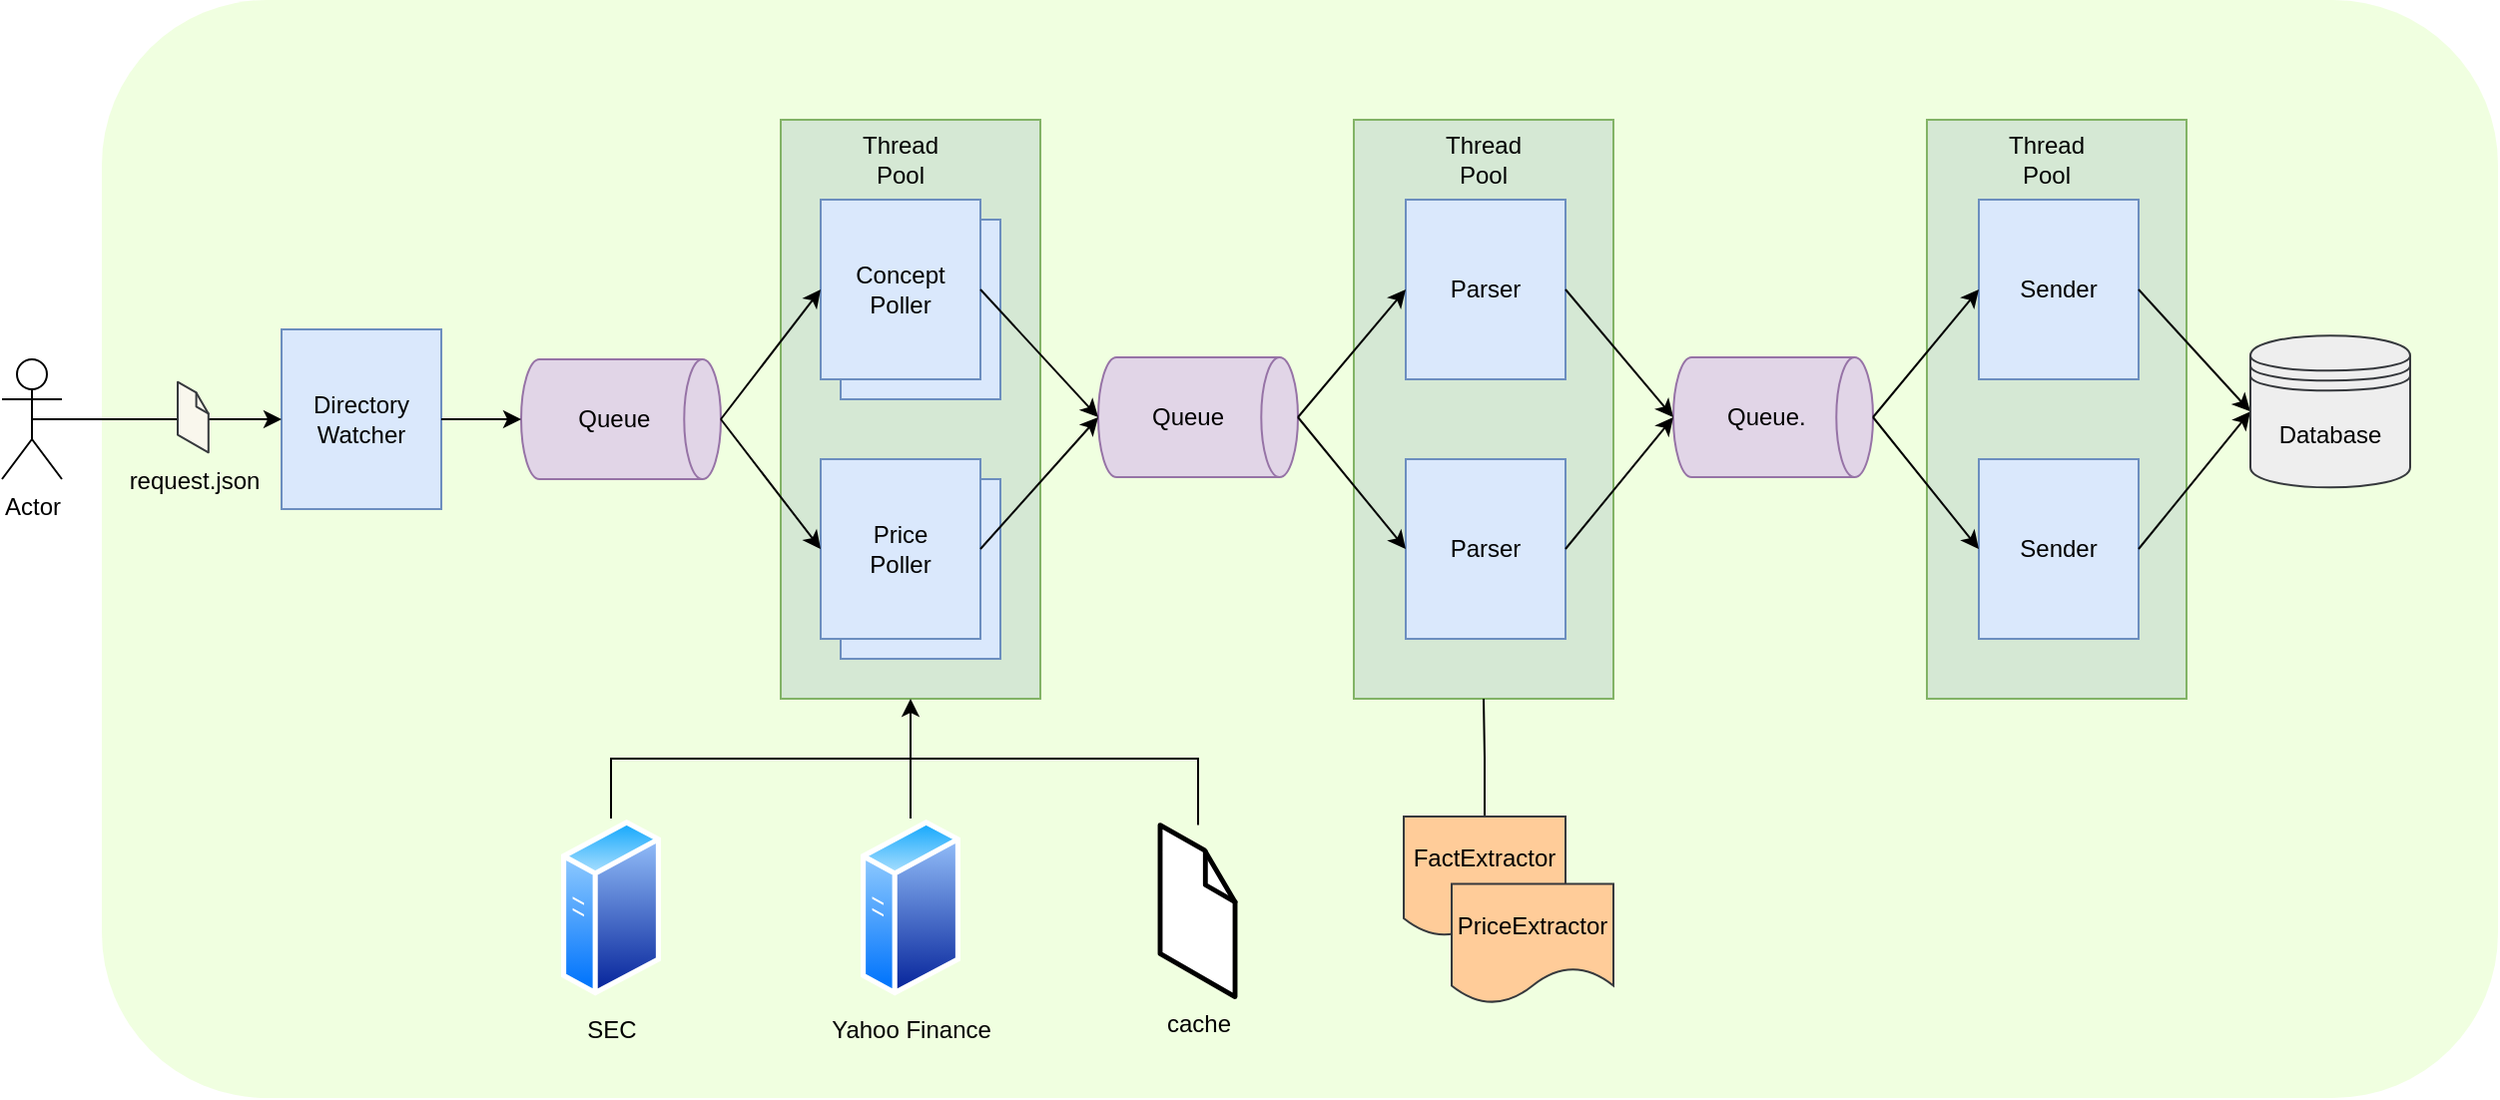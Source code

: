 <mxfile version="14.6.13" type="device"><diagram id="Uc7wO5jZ0mnAPqPivELf" name="Page-1"><mxGraphModel dx="2416" dy="704" grid="1" gridSize="10" guides="1" tooltips="1" connect="1" arrows="1" fold="1" page="1" pageScale="1" pageWidth="827" pageHeight="1169" math="0" shadow="0"><root><mxCell id="0"/><mxCell id="1" parent="0"/><mxCell id="kiufa7p6xv2dPa-8TVBL-117" value="" style="rounded=1;whiteSpace=wrap;html=1;strokeColor=none;fillColor=#B3FF66;opacity=20;" parent="1" vertex="1"><mxGeometry x="-100" y="60" width="1200" height="550" as="geometry"/></mxCell><mxCell id="kiufa7p6xv2dPa-8TVBL-39" value="" style="rounded=0;whiteSpace=wrap;html=1;fillColor=#d5e8d4;strokeColor=#82b366;" parent="1" vertex="1"><mxGeometry x="814" y="120" width="130" height="290" as="geometry"/></mxCell><mxCell id="kiufa7p6xv2dPa-8TVBL-35" value="" style="rounded=0;whiteSpace=wrap;html=1;fillColor=#d5e8d4;strokeColor=#82b366;" parent="1" vertex="1"><mxGeometry x="527" y="120" width="130" height="290" as="geometry"/></mxCell><mxCell id="kiufa7p6xv2dPa-8TVBL-22" value="" style="rounded=0;whiteSpace=wrap;html=1;fillColor=#d5e8d4;strokeColor=#82b366;" parent="1" vertex="1"><mxGeometry x="240" y="120" width="130" height="290" as="geometry"/></mxCell><mxCell id="kiufa7p6xv2dPa-8TVBL-24" value="Poller" style="rounded=0;whiteSpace=wrap;html=1;fillColor=#dae8fc;strokeColor=#6c8ebf;" parent="1" vertex="1"><mxGeometry x="270" y="300" width="80" height="90" as="geometry"/></mxCell><mxCell id="kiufa7p6xv2dPa-8TVBL-23" value="Poller" style="rounded=0;whiteSpace=wrap;html=1;fillColor=#dae8fc;strokeColor=#6c8ebf;" parent="1" vertex="1"><mxGeometry x="270" y="170" width="80" height="90" as="geometry"/></mxCell><mxCell id="HAvQeMUSJQNMTFpUK1Np-1" value="Queue&amp;nbsp;&amp;nbsp;" style="strokeWidth=1;html=1;shape=mxgraph.flowchart.direct_data;whiteSpace=wrap;fillColor=#e1d5e7;strokeColor=#9673a6;" parent="1" vertex="1"><mxGeometry x="110" y="240" width="100" height="60" as="geometry"/></mxCell><mxCell id="HAvQeMUSJQNMTFpUK1Np-3" value="Queue&amp;nbsp; &amp;nbsp;" style="strokeWidth=1;html=1;shape=mxgraph.flowchart.direct_data;whiteSpace=wrap;fillColor=#e1d5e7;strokeColor=#9673a6;" parent="1" vertex="1"><mxGeometry x="399" y="239" width="100" height="60" as="geometry"/></mxCell><mxCell id="HAvQeMUSJQNMTFpUK1Np-4" value="Queue.&amp;nbsp;&amp;nbsp;" style="strokeWidth=1;html=1;shape=mxgraph.flowchart.direct_data;whiteSpace=wrap;fillColor=#e1d5e7;strokeColor=#9673a6;" parent="1" vertex="1"><mxGeometry x="687" y="239" width="100" height="60" as="geometry"/></mxCell><mxCell id="HAvQeMUSJQNMTFpUK1Np-6" value="Concept&lt;br&gt;Poller" style="rounded=0;whiteSpace=wrap;html=1;fillColor=#dae8fc;strokeColor=#6c8ebf;" parent="1" vertex="1"><mxGeometry x="260" y="160" width="80" height="90" as="geometry"/></mxCell><mxCell id="HAvQeMUSJQNMTFpUK1Np-7" value="Price&lt;br&gt;Poller" style="rounded=0;whiteSpace=wrap;html=1;fillColor=#dae8fc;strokeColor=#6c8ebf;" parent="1" vertex="1"><mxGeometry x="260" y="290" width="80" height="90" as="geometry"/></mxCell><mxCell id="HAvQeMUSJQNMTFpUK1Np-8" value="" style="endArrow=classic;html=1;exitX=1;exitY=0.5;exitDx=0;exitDy=0;exitPerimeter=0;entryX=0;entryY=0.5;entryDx=0;entryDy=0;" parent="1" source="HAvQeMUSJQNMTFpUK1Np-1" target="HAvQeMUSJQNMTFpUK1Np-6" edge="1"><mxGeometry width="50" height="50" relative="1" as="geometry"><mxPoint x="230" y="240" as="sourcePoint"/><mxPoint x="280" y="190" as="targetPoint"/></mxGeometry></mxCell><mxCell id="HAvQeMUSJQNMTFpUK1Np-9" value="" style="endArrow=classic;html=1;exitX=1;exitY=0.5;exitDx=0;exitDy=0;exitPerimeter=0;entryX=0;entryY=0.5;entryDx=0;entryDy=0;" parent="1" source="HAvQeMUSJQNMTFpUK1Np-1" target="HAvQeMUSJQNMTFpUK1Np-7" edge="1"><mxGeometry width="50" height="50" relative="1" as="geometry"><mxPoint x="250" y="280" as="sourcePoint"/><mxPoint x="290" y="215" as="targetPoint"/></mxGeometry></mxCell><mxCell id="HAvQeMUSJQNMTFpUK1Np-10" value="" style="endArrow=classic;html=1;exitX=1;exitY=0.5;exitDx=0;exitDy=0;entryX=0;entryY=0.5;entryDx=0;entryDy=0;entryPerimeter=0;" parent="1" source="HAvQeMUSJQNMTFpUK1Np-6" target="HAvQeMUSJQNMTFpUK1Np-3" edge="1"><mxGeometry width="50" height="50" relative="1" as="geometry"><mxPoint x="250" y="280" as="sourcePoint"/><mxPoint x="290" y="215" as="targetPoint"/></mxGeometry></mxCell><mxCell id="HAvQeMUSJQNMTFpUK1Np-11" value="" style="endArrow=classic;html=1;exitX=1;exitY=0.5;exitDx=0;exitDy=0;entryX=0;entryY=0.5;entryDx=0;entryDy=0;entryPerimeter=0;" parent="1" source="HAvQeMUSJQNMTFpUK1Np-7" target="HAvQeMUSJQNMTFpUK1Np-3" edge="1"><mxGeometry width="50" height="50" relative="1" as="geometry"><mxPoint x="250" y="280" as="sourcePoint"/><mxPoint x="290" y="345" as="targetPoint"/></mxGeometry></mxCell><mxCell id="HAvQeMUSJQNMTFpUK1Np-12" value="Parser" style="rounded=0;whiteSpace=wrap;html=1;fillColor=#dae8fc;strokeColor=#6c8ebf;" parent="1" vertex="1"><mxGeometry x="553" y="160" width="80" height="90" as="geometry"/></mxCell><mxCell id="HAvQeMUSJQNMTFpUK1Np-13" value="Parser" style="rounded=0;whiteSpace=wrap;html=1;fillColor=#dae8fc;strokeColor=#6c8ebf;" parent="1" vertex="1"><mxGeometry x="553" y="290" width="80" height="90" as="geometry"/></mxCell><mxCell id="HAvQeMUSJQNMTFpUK1Np-14" value="" style="endArrow=classic;html=1;exitX=1;exitY=0.5;exitDx=0;exitDy=0;exitPerimeter=0;entryX=0;entryY=0.5;entryDx=0;entryDy=0;" parent="1" source="HAvQeMUSJQNMTFpUK1Np-3" target="HAvQeMUSJQNMTFpUK1Np-12" edge="1"><mxGeometry width="50" height="50" relative="1" as="geometry"><mxPoint x="509" y="270" as="sourcePoint"/><mxPoint x="549" y="190" as="targetPoint"/></mxGeometry></mxCell><mxCell id="HAvQeMUSJQNMTFpUK1Np-15" value="" style="endArrow=classic;html=1;exitX=1;exitY=0.5;exitDx=0;exitDy=0;exitPerimeter=0;entryX=0;entryY=0.5;entryDx=0;entryDy=0;" parent="1" source="HAvQeMUSJQNMTFpUK1Np-3" target="HAvQeMUSJQNMTFpUK1Np-13" edge="1"><mxGeometry width="50" height="50" relative="1" as="geometry"><mxPoint x="509" y="270" as="sourcePoint"/><mxPoint x="559" y="215" as="targetPoint"/></mxGeometry></mxCell><mxCell id="HAvQeMUSJQNMTFpUK1Np-16" value="" style="endArrow=classic;html=1;exitX=1;exitY=0.5;exitDx=0;exitDy=0;entryX=0;entryY=0.5;entryDx=0;entryDy=0;entryPerimeter=0;" parent="1" source="HAvQeMUSJQNMTFpUK1Np-12" target="HAvQeMUSJQNMTFpUK1Np-4" edge="1"><mxGeometry width="50" height="50" relative="1" as="geometry"><mxPoint x="519" y="280" as="sourcePoint"/><mxPoint x="669" y="270" as="targetPoint"/></mxGeometry></mxCell><mxCell id="HAvQeMUSJQNMTFpUK1Np-17" value="" style="endArrow=classic;html=1;exitX=1;exitY=0.5;exitDx=0;exitDy=0;entryX=0;entryY=0.5;entryDx=0;entryDy=0;entryPerimeter=0;" parent="1" source="HAvQeMUSJQNMTFpUK1Np-13" target="HAvQeMUSJQNMTFpUK1Np-4" edge="1"><mxGeometry width="50" height="50" relative="1" as="geometry"><mxPoint x="519" y="280" as="sourcePoint"/><mxPoint x="669" y="270" as="targetPoint"/></mxGeometry></mxCell><mxCell id="HAvQeMUSJQNMTFpUK1Np-18" value="Sender" style="rounded=0;whiteSpace=wrap;html=1;fillColor=#dae8fc;strokeColor=#6c8ebf;" parent="1" vertex="1"><mxGeometry x="840" y="160" width="80" height="90" as="geometry"/></mxCell><mxCell id="HAvQeMUSJQNMTFpUK1Np-19" value="Sender" style="rounded=0;whiteSpace=wrap;html=1;fillColor=#dae8fc;strokeColor=#6c8ebf;" parent="1" vertex="1"><mxGeometry x="840" y="290" width="80" height="90" as="geometry"/></mxCell><mxCell id="HAvQeMUSJQNMTFpUK1Np-20" value="" style="endArrow=classic;html=1;exitX=1;exitY=0.5;exitDx=0;exitDy=0;exitPerimeter=0;entryX=0;entryY=0.5;entryDx=0;entryDy=0;" parent="1" source="HAvQeMUSJQNMTFpUK1Np-4" target="HAvQeMUSJQNMTFpUK1Np-18" edge="1"><mxGeometry width="50" height="50" relative="1" as="geometry"><mxPoint x="794" y="270" as="sourcePoint"/><mxPoint x="834" y="190" as="targetPoint"/></mxGeometry></mxCell><mxCell id="HAvQeMUSJQNMTFpUK1Np-21" value="" style="endArrow=classic;html=1;entryX=0;entryY=0.5;entryDx=0;entryDy=0;exitX=1;exitY=0.5;exitDx=0;exitDy=0;exitPerimeter=0;" parent="1" source="HAvQeMUSJQNMTFpUK1Np-4" target="HAvQeMUSJQNMTFpUK1Np-19" edge="1"><mxGeometry width="50" height="50" relative="1" as="geometry"><mxPoint x="794" y="270" as="sourcePoint"/><mxPoint x="844" y="215" as="targetPoint"/></mxGeometry></mxCell><mxCell id="kiufa7p6xv2dPa-8TVBL-89" style="edgeStyle=orthogonalEdgeStyle;rounded=0;orthogonalLoop=1;jettySize=auto;html=1;exitX=0;exitY=0.5;exitDx=0;exitDy=0;entryX=0;entryY=0.5;entryDx=0;entryDy=0;endArrow=classic;endFill=1;startArrow=classic;startFill=1;strokeColor=#CCCCCC;" parent="1" edge="1"><mxGeometry relative="1" as="geometry"><Array as="points"><mxPoint x="1140" y="305"/><mxPoint x="1140" y="239"/></Array><mxPoint x="1190" y="239" as="targetPoint"/></mxGeometry></mxCell><mxCell id="HAvQeMUSJQNMTFpUK1Np-23" value="" style="endArrow=classic;html=1;exitX=1;exitY=0.5;exitDx=0;exitDy=0;entryX=0;entryY=0.5;entryDx=0;entryDy=0;" parent="1" source="HAvQeMUSJQNMTFpUK1Np-18" target="GHpapGd2WwcE7miVzJvR-5" edge="1"><mxGeometry width="50" height="50" relative="1" as="geometry"><mxPoint x="804" y="280" as="sourcePoint"/><mxPoint x="980" y="270" as="targetPoint"/></mxGeometry></mxCell><mxCell id="HAvQeMUSJQNMTFpUK1Np-24" value="" style="endArrow=classic;html=1;exitX=1;exitY=0.5;exitDx=0;exitDy=0;entryX=0;entryY=0.5;entryDx=0;entryDy=0;" parent="1" source="HAvQeMUSJQNMTFpUK1Np-19" target="GHpapGd2WwcE7miVzJvR-5" edge="1"><mxGeometry width="50" height="50" relative="1" as="geometry"><mxPoint x="924" y="215" as="sourcePoint"/><mxPoint x="980" y="270" as="targetPoint"/></mxGeometry></mxCell><mxCell id="HAvQeMUSJQNMTFpUK1Np-26" value="Directory&lt;br&gt;Watcher" style="rounded=0;whiteSpace=wrap;html=1;fillColor=#dae8fc;strokeColor=#6c8ebf;" parent="1" vertex="1"><mxGeometry x="-10" y="225" width="80" height="90" as="geometry"/></mxCell><mxCell id="HAvQeMUSJQNMTFpUK1Np-27" value="" style="endArrow=classic;html=1;exitX=1;exitY=0.5;exitDx=0;exitDy=0;entryX=0;entryY=0.5;entryDx=0;entryDy=0;entryPerimeter=0;" parent="1" source="HAvQeMUSJQNMTFpUK1Np-26" target="HAvQeMUSJQNMTFpUK1Np-1" edge="1"><mxGeometry width="50" height="50" relative="1" as="geometry"><mxPoint x="80" y="367.5" as="sourcePoint"/><mxPoint x="120" y="302.5" as="targetPoint"/></mxGeometry></mxCell><mxCell id="kiufa7p6xv2dPa-8TVBL-6" value="" style="endArrow=classic;html=1;entryX=0;entryY=0.5;entryDx=0;entryDy=0;exitX=0.5;exitY=0.5;exitDx=0;exitDy=0;exitPerimeter=0;" parent="1" source="kiufa7p6xv2dPa-8TVBL-21" target="HAvQeMUSJQNMTFpUK1Np-26" edge="1"><mxGeometry width="50" height="50" relative="1" as="geometry"><mxPoint x="-100" y="270" as="sourcePoint"/><mxPoint x="-10" y="410" as="targetPoint"/></mxGeometry></mxCell><mxCell id="kiufa7p6xv2dPa-8TVBL-9" value="request.json" style="verticalLabelPosition=bottom;html=1;verticalAlign=top;strokeWidth=1;align=center;outlineConnect=0;dashed=0;outlineConnect=0;shape=mxgraph.aws3d.file;aspect=fixed;strokeColor=#36393d;fillColor=#f9f7ed;" parent="1" vertex="1"><mxGeometry x="-62.0" y="251.35" width="15.4" height="35.3" as="geometry"/></mxCell><mxCell id="kiufa7p6xv2dPa-8TVBL-21" value="Actor" style="shape=umlActor;verticalLabelPosition=bottom;verticalAlign=top;html=1;outlineConnect=0;" parent="1" vertex="1"><mxGeometry x="-150" y="240" width="30" height="60" as="geometry"/></mxCell><mxCell id="kiufa7p6xv2dPa-8TVBL-28" value="Yahoo Finance" style="aspect=fixed;perimeter=ellipsePerimeter;html=1;align=center;shadow=0;dashed=0;spacingTop=3;image;image=img/lib/active_directory/generic_server.svg;labelBackgroundColor=none;" parent="1" vertex="1"><mxGeometry x="280" y="470" width="50" height="89.29" as="geometry"/></mxCell><mxCell id="kiufa7p6xv2dPa-8TVBL-41" value="Thread Pool" style="text;html=1;strokeColor=none;fillColor=none;align=center;verticalAlign=middle;whiteSpace=wrap;rounded=0;" parent="1" vertex="1"><mxGeometry x="280" y="130" width="40" height="20" as="geometry"/></mxCell><mxCell id="kiufa7p6xv2dPa-8TVBL-42" value="Thread Pool" style="text;html=1;strokeColor=none;fillColor=none;align=center;verticalAlign=middle;whiteSpace=wrap;rounded=0;" parent="1" vertex="1"><mxGeometry x="572" y="130" width="40" height="20" as="geometry"/></mxCell><mxCell id="kiufa7p6xv2dPa-8TVBL-43" value="Thread Pool" style="text;html=1;strokeColor=none;fillColor=none;align=center;verticalAlign=middle;whiteSpace=wrap;rounded=0;" parent="1" vertex="1"><mxGeometry x="854" y="130" width="40" height="20" as="geometry"/></mxCell><mxCell id="kiufa7p6xv2dPa-8TVBL-52" value="cache" style="verticalLabelPosition=bottom;html=1;verticalAlign=top;strokeWidth=1;align=center;outlineConnect=0;outlineConnect=0;shape=mxgraph.aws3d.file;aspect=fixed;" parent="1" vertex="1"><mxGeometry x="430" y="473.29" width="37.52" height="86" as="geometry"/></mxCell><mxCell id="GHpapGd2WwcE7miVzJvR-5" value="Database" style="shape=datastore;whiteSpace=wrap;html=1;labelBackgroundColor=none;strokeColor=#36393d;strokeWidth=1;fillColor=#eeeeee;" parent="1" vertex="1"><mxGeometry x="976" y="228.17" width="80" height="76" as="geometry"/></mxCell><mxCell id="GHpapGd2WwcE7miVzJvR-6" style="edgeStyle=orthogonalEdgeStyle;rounded=0;orthogonalLoop=1;jettySize=auto;html=1;exitX=0.5;exitY=0;exitDx=0;exitDy=0;endArrow=none;endFill=0;startArrow=none;startFill=0;" parent="1" source="kiufa7p6xv2dPa-8TVBL-28" target="kiufa7p6xv2dPa-8TVBL-52" edge="1"><mxGeometry relative="1" as="geometry"><Array as="points"><mxPoint x="305" y="440"/><mxPoint x="449" y="440"/></Array><mxPoint x="390" y="505.5" as="sourcePoint"/><mxPoint x="390" y="440" as="targetPoint"/></mxGeometry></mxCell><mxCell id="GHpapGd2WwcE7miVzJvR-7" value="" style="endArrow=none;html=1;endFill=0;startArrow=classic;startFill=1;" parent="1" edge="1"><mxGeometry width="50" height="50" relative="1" as="geometry"><mxPoint x="305" y="410" as="sourcePoint"/><mxPoint x="305" y="440" as="targetPoint"/></mxGeometry></mxCell><mxCell id="GHpapGd2WwcE7miVzJvR-10" value="SEC" style="aspect=fixed;perimeter=ellipsePerimeter;html=1;align=center;shadow=0;dashed=0;spacingTop=3;image;image=img/lib/active_directory/generic_server.svg;labelBackgroundColor=none;" parent="1" vertex="1"><mxGeometry x="130" y="470" width="50" height="89.29" as="geometry"/></mxCell><mxCell id="GHpapGd2WwcE7miVzJvR-13" style="edgeStyle=orthogonalEdgeStyle;rounded=0;orthogonalLoop=1;jettySize=auto;html=1;exitX=0.5;exitY=0;exitDx=0;exitDy=0;endArrow=none;endFill=0;startArrow=none;startFill=0;" parent="1" source="GHpapGd2WwcE7miVzJvR-10" edge="1"><mxGeometry relative="1" as="geometry"><Array as="points"><mxPoint x="155" y="440"/></Array><mxPoint x="146" y="470" as="sourcePoint"/><mxPoint x="370" y="440" as="targetPoint"/></mxGeometry></mxCell><mxCell id="GHpapGd2WwcE7miVzJvR-20" style="edgeStyle=orthogonalEdgeStyle;rounded=0;orthogonalLoop=1;jettySize=auto;html=1;exitX=0.5;exitY=0;exitDx=0;exitDy=0;entryX=0.5;entryY=1;entryDx=0;entryDy=0;fontColor=#000000;startArrow=none;startFill=0;endArrow=none;endFill=0;strokeColor=#000000;" parent="1" source="GHpapGd2WwcE7miVzJvR-15" target="kiufa7p6xv2dPa-8TVBL-35" edge="1"><mxGeometry relative="1" as="geometry"/></mxCell><mxCell id="GHpapGd2WwcE7miVzJvR-15" value="FactExtractor" style="shape=document;whiteSpace=wrap;html=1;boundedLbl=1;labelBackgroundColor=none;strokeColor=#36393d;strokeWidth=1;fillColor=#ffcc99;" parent="1" vertex="1"><mxGeometry x="552" y="469" width="81" height="60" as="geometry"/></mxCell><mxCell id="GHpapGd2WwcE7miVzJvR-16" value="PriceExtractor" style="shape=document;whiteSpace=wrap;html=1;boundedLbl=1;labelBackgroundColor=none;strokeColor=#36393d;strokeWidth=1;fillColor=#ffcc99;" parent="1" vertex="1"><mxGeometry x="576" y="502.71" width="81" height="60" as="geometry"/></mxCell></root></mxGraphModel></diagram></mxfile>